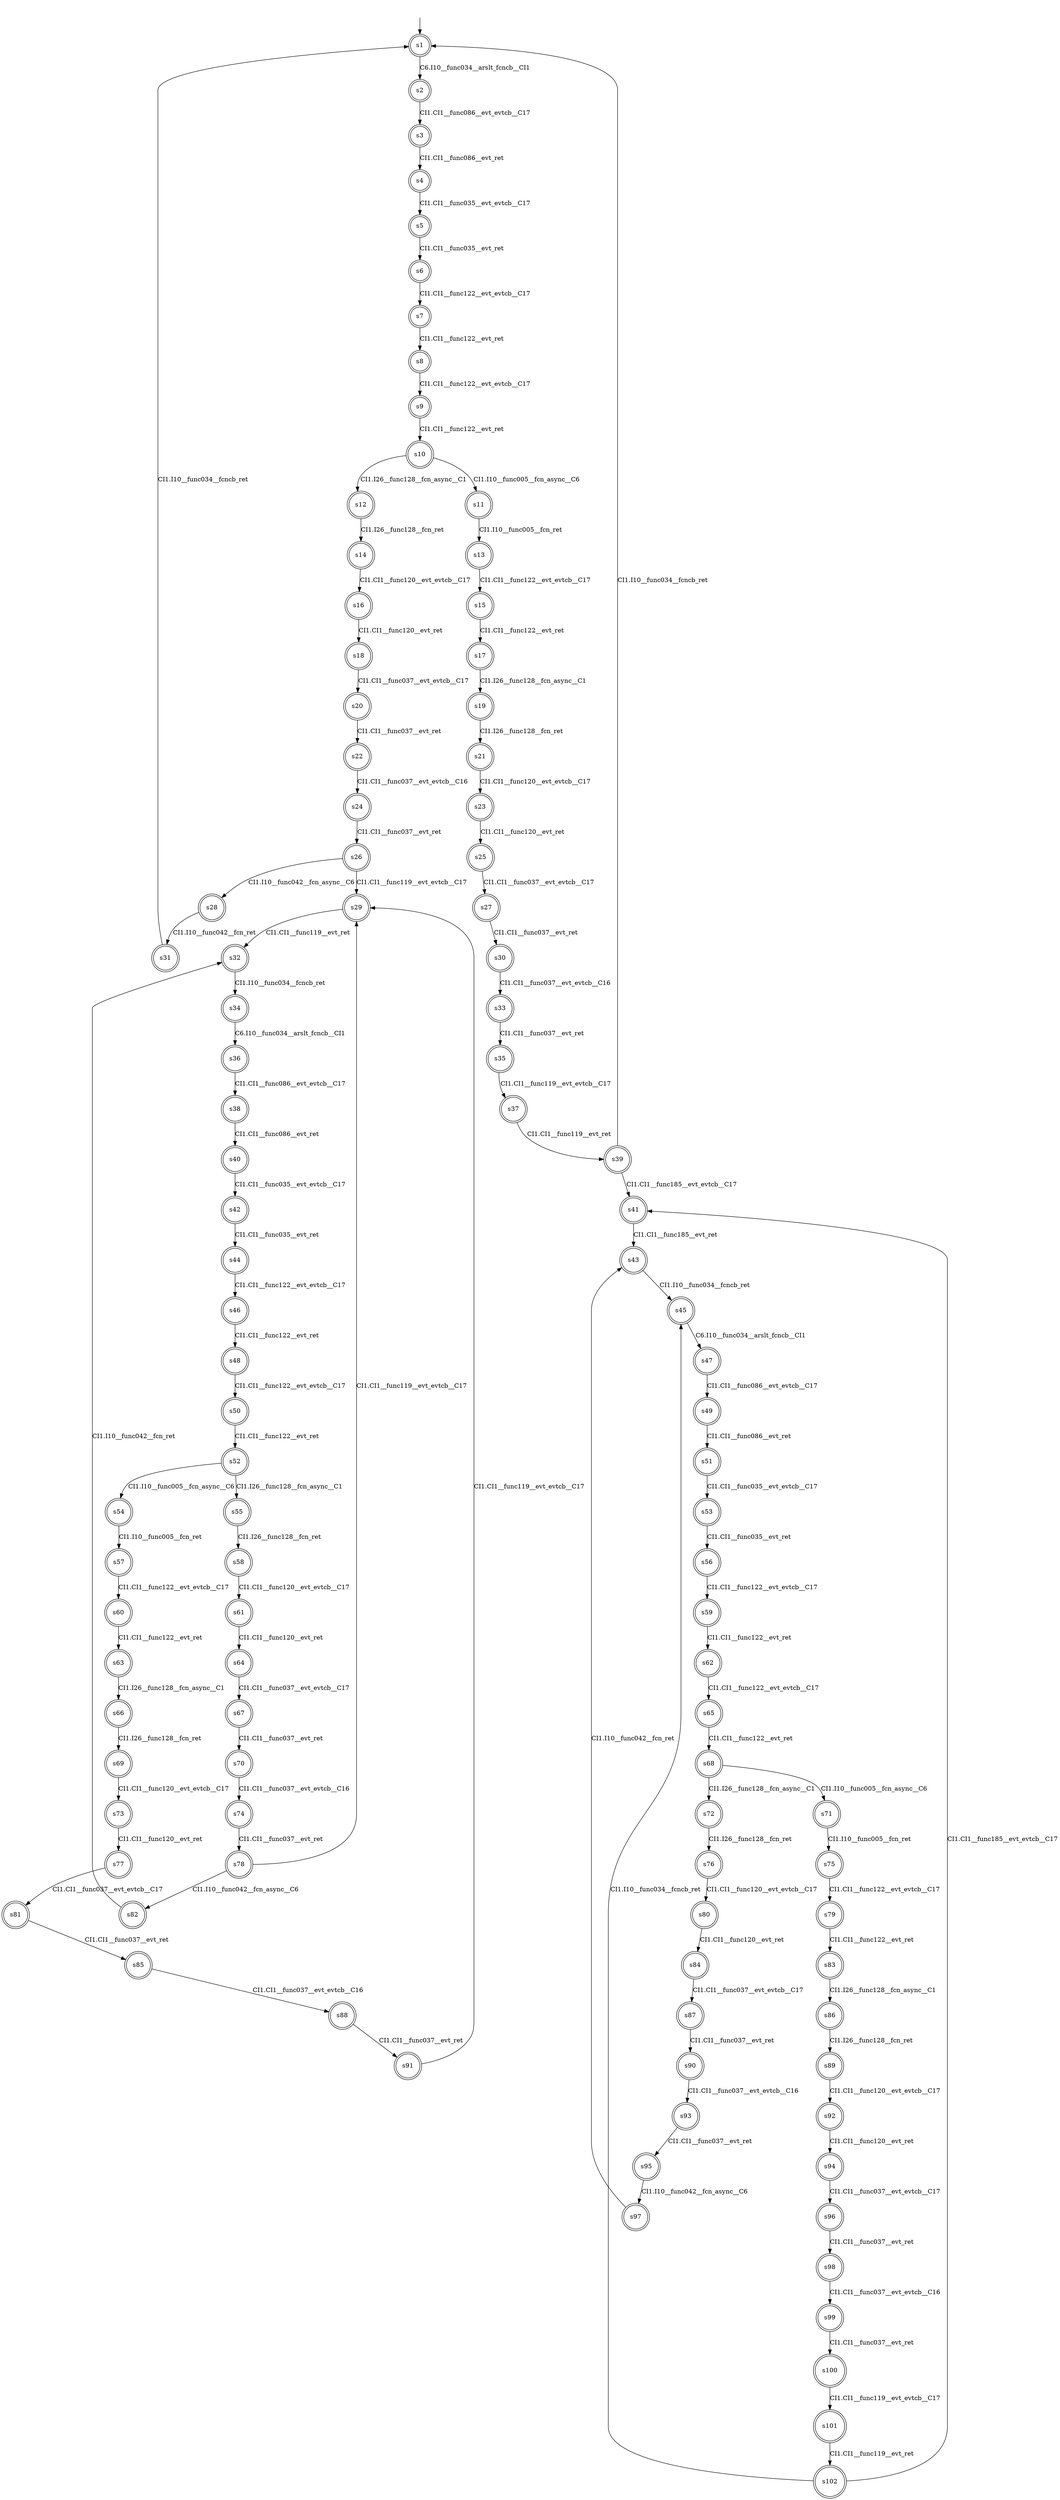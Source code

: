 digraph automaton {
	1 [label=<s1> shape="doublecircle"];
	2 [label=<s2> shape="doublecircle"];
	3 [label=<s3> shape="doublecircle"];
	4 [label=<s4> shape="doublecircle"];
	5 [label=<s5> shape="doublecircle"];
	6 [label=<s6> shape="doublecircle"];
	7 [label=<s7> shape="doublecircle"];
	8 [label=<s8> shape="doublecircle"];
	9 [label=<s9> shape="doublecircle"];
	10 [label=<s10> shape="doublecircle"];
	11 [label=<s11> shape="doublecircle"];
	12 [label=<s12> shape="doublecircle"];
	13 [label=<s13> shape="doublecircle"];
	14 [label=<s14> shape="doublecircle"];
	15 [label=<s15> shape="doublecircle"];
	16 [label=<s16> shape="doublecircle"];
	17 [label=<s17> shape="doublecircle"];
	18 [label=<s18> shape="doublecircle"];
	19 [label=<s19> shape="doublecircle"];
	20 [label=<s20> shape="doublecircle"];
	21 [label=<s21> shape="doublecircle"];
	22 [label=<s22> shape="doublecircle"];
	23 [label=<s23> shape="doublecircle"];
	24 [label=<s24> shape="doublecircle"];
	25 [label=<s25> shape="doublecircle"];
	26 [label=<s26> shape="doublecircle"];
	27 [label=<s27> shape="doublecircle"];
	28 [label=<s28> shape="doublecircle"];
	29 [label=<s29> shape="doublecircle"];
	30 [label=<s30> shape="doublecircle"];
	31 [label=<s31> shape="doublecircle"];
	32 [label=<s32> shape="doublecircle"];
	33 [label=<s33> shape="doublecircle"];
	34 [label=<s34> shape="doublecircle"];
	35 [label=<s35> shape="doublecircle"];
	36 [label=<s36> shape="doublecircle"];
	37 [label=<s37> shape="doublecircle"];
	38 [label=<s38> shape="doublecircle"];
	39 [label=<s39> shape="doublecircle"];
	40 [label=<s40> shape="doublecircle"];
	41 [label=<s41> shape="doublecircle"];
	42 [label=<s42> shape="doublecircle"];
	43 [label=<s43> shape="doublecircle"];
	44 [label=<s44> shape="doublecircle"];
	45 [label=<s45> shape="doublecircle"];
	46 [label=<s46> shape="doublecircle"];
	47 [label=<s47> shape="doublecircle"];
	48 [label=<s48> shape="doublecircle"];
	49 [label=<s49> shape="doublecircle"];
	50 [label=<s50> shape="doublecircle"];
	51 [label=<s51> shape="doublecircle"];
	52 [label=<s52> shape="doublecircle"];
	53 [label=<s53> shape="doublecircle"];
	54 [label=<s54> shape="doublecircle"];
	55 [label=<s55> shape="doublecircle"];
	56 [label=<s56> shape="doublecircle"];
	57 [label=<s57> shape="doublecircle"];
	58 [label=<s58> shape="doublecircle"];
	59 [label=<s59> shape="doublecircle"];
	60 [label=<s60> shape="doublecircle"];
	61 [label=<s61> shape="doublecircle"];
	62 [label=<s62> shape="doublecircle"];
	63 [label=<s63> shape="doublecircle"];
	64 [label=<s64> shape="doublecircle"];
	65 [label=<s65> shape="doublecircle"];
	66 [label=<s66> shape="doublecircle"];
	67 [label=<s67> shape="doublecircle"];
	68 [label=<s68> shape="doublecircle"];
	69 [label=<s69> shape="doublecircle"];
	70 [label=<s70> shape="doublecircle"];
	71 [label=<s71> shape="doublecircle"];
	72 [label=<s72> shape="doublecircle"];
	73 [label=<s73> shape="doublecircle"];
	74 [label=<s74> shape="doublecircle"];
	75 [label=<s75> shape="doublecircle"];
	76 [label=<s76> shape="doublecircle"];
	77 [label=<s77> shape="doublecircle"];
	78 [label=<s78> shape="doublecircle"];
	79 [label=<s79> shape="doublecircle"];
	80 [label=<s80> shape="doublecircle"];
	81 [label=<s81> shape="doublecircle"];
	82 [label=<s82> shape="doublecircle"];
	83 [label=<s83> shape="doublecircle"];
	84 [label=<s84> shape="doublecircle"];
	85 [label=<s85> shape="doublecircle"];
	86 [label=<s86> shape="doublecircle"];
	87 [label=<s87> shape="doublecircle"];
	88 [label=<s88> shape="doublecircle"];
	89 [label=<s89> shape="doublecircle"];
	90 [label=<s90> shape="doublecircle"];
	91 [label=<s91> shape="doublecircle"];
	92 [label=<s92> shape="doublecircle"];
	93 [label=<s93> shape="doublecircle"];
	94 [label=<s94> shape="doublecircle"];
	95 [label=<s95> shape="doublecircle"];
	96 [label=<s96> shape="doublecircle"];
	97 [label=<s97> shape="doublecircle"];
	98 [label=<s98> shape="doublecircle"];
	99 [label=<s99> shape="doublecircle"];
	100 [label=<s100> shape="doublecircle"];
	101 [label=<s101> shape="doublecircle"];
	102 [label=<s102> shape="doublecircle"];
	__init1 [label=<> shape="none"];
	__init1 -> 1;
	1 -> 2 [label=<C6.I10__func034__arslt_fcncb__CI1> id="1-0-2"];
	2 -> 3 [label=<CI1.CI1__func086__evt_evtcb__C17> id="2-0-3"];
	3 -> 4 [label=<CI1.CI1__func086__evt_ret> id="3-0-4"];
	4 -> 5 [label=<CI1.CI1__func035__evt_evtcb__C17> id="4-0-5"];
	5 -> 6 [label=<CI1.CI1__func035__evt_ret> id="5-0-6"];
	6 -> 7 [label=<CI1.CI1__func122__evt_evtcb__C17> id="6-0-7"];
	7 -> 8 [label=<CI1.CI1__func122__evt_ret> id="7-0-8"];
	8 -> 9 [label=<CI1.CI1__func122__evt_evtcb__C17> id="8-0-9"];
	9 -> 10 [label=<CI1.CI1__func122__evt_ret> id="9-0-10"];
	10 -> 11 [label=<CI1.I10__func005__fcn_async__C6> id="10-0-11"];
	10 -> 12 [label=<CI1.I26__func128__fcn_async__C1> id="10-1-12"];
	11 -> 13 [label=<CI1.I10__func005__fcn_ret> id="11-0-13"];
	12 -> 14 [label=<CI1.I26__func128__fcn_ret> id="12-0-14"];
	13 -> 15 [label=<CI1.CI1__func122__evt_evtcb__C17> id="13-0-15"];
	14 -> 16 [label=<CI1.CI1__func120__evt_evtcb__C17> id="14-0-16"];
	15 -> 17 [label=<CI1.CI1__func122__evt_ret> id="15-0-17"];
	16 -> 18 [label=<CI1.CI1__func120__evt_ret> id="16-0-18"];
	17 -> 19 [label=<CI1.I26__func128__fcn_async__C1> id="17-0-19"];
	18 -> 20 [label=<CI1.CI1__func037__evt_evtcb__C17> id="18-0-20"];
	19 -> 21 [label=<CI1.I26__func128__fcn_ret> id="19-0-21"];
	20 -> 22 [label=<CI1.CI1__func037__evt_ret> id="20-0-22"];
	21 -> 23 [label=<CI1.CI1__func120__evt_evtcb__C17> id="21-0-23"];
	22 -> 24 [label=<CI1.CI1__func037__evt_evtcb__C16> id="22-0-24"];
	23 -> 25 [label=<CI1.CI1__func120__evt_ret> id="23-0-25"];
	24 -> 26 [label=<CI1.CI1__func037__evt_ret> id="24-0-26"];
	25 -> 27 [label=<CI1.CI1__func037__evt_evtcb__C17> id="25-0-27"];
	26 -> 28 [label=<CI1.I10__func042__fcn_async__C6> id="26-0-28"];
	26 -> 29 [label=<CI1.CI1__func119__evt_evtcb__C17> id="26-1-29"];
	27 -> 30 [label=<CI1.CI1__func037__evt_ret> id="27-0-30"];
	28 -> 31 [label=<CI1.I10__func042__fcn_ret> id="28-0-31"];
	29 -> 32 [label=<CI1.CI1__func119__evt_ret> id="29-0-32"];
	30 -> 33 [label=<CI1.CI1__func037__evt_evtcb__C16> id="30-0-33"];
	31 -> 1 [label=<CI1.I10__func034__fcncb_ret> id="31-0-1"];
	32 -> 34 [label=<CI1.I10__func034__fcncb_ret> id="32-0-34"];
	33 -> 35 [label=<CI1.CI1__func037__evt_ret> id="33-0-35"];
	34 -> 36 [label=<C6.I10__func034__arslt_fcncb__CI1> id="34-0-36"];
	35 -> 37 [label=<CI1.CI1__func119__evt_evtcb__C17> id="35-0-37"];
	36 -> 38 [label=<CI1.CI1__func086__evt_evtcb__C17> id="36-0-38"];
	37 -> 39 [label=<CI1.CI1__func119__evt_ret> id="37-0-39"];
	38 -> 40 [label=<CI1.CI1__func086__evt_ret> id="38-0-40"];
	39 -> 1 [label=<CI1.I10__func034__fcncb_ret> id="39-0-1"];
	39 -> 41 [label=<CI1.CI1__func185__evt_evtcb__C17> id="39-1-41"];
	40 -> 42 [label=<CI1.CI1__func035__evt_evtcb__C17> id="40-0-42"];
	41 -> 43 [label=<CI1.CI1__func185__evt_ret> id="41-0-43"];
	42 -> 44 [label=<CI1.CI1__func035__evt_ret> id="42-0-44"];
	43 -> 45 [label=<CI1.I10__func034__fcncb_ret> id="43-0-45"];
	44 -> 46 [label=<CI1.CI1__func122__evt_evtcb__C17> id="44-0-46"];
	45 -> 47 [label=<C6.I10__func034__arslt_fcncb__CI1> id="45-0-47"];
	46 -> 48 [label=<CI1.CI1__func122__evt_ret> id="46-0-48"];
	47 -> 49 [label=<CI1.CI1__func086__evt_evtcb__C17> id="47-0-49"];
	48 -> 50 [label=<CI1.CI1__func122__evt_evtcb__C17> id="48-0-50"];
	49 -> 51 [label=<CI1.CI1__func086__evt_ret> id="49-0-51"];
	50 -> 52 [label=<CI1.CI1__func122__evt_ret> id="50-0-52"];
	51 -> 53 [label=<CI1.CI1__func035__evt_evtcb__C17> id="51-0-53"];
	52 -> 54 [label=<CI1.I10__func005__fcn_async__C6> id="52-0-54"];
	52 -> 55 [label=<CI1.I26__func128__fcn_async__C1> id="52-1-55"];
	53 -> 56 [label=<CI1.CI1__func035__evt_ret> id="53-0-56"];
	54 -> 57 [label=<CI1.I10__func005__fcn_ret> id="54-0-57"];
	55 -> 58 [label=<CI1.I26__func128__fcn_ret> id="55-0-58"];
	56 -> 59 [label=<CI1.CI1__func122__evt_evtcb__C17> id="56-0-59"];
	57 -> 60 [label=<CI1.CI1__func122__evt_evtcb__C17> id="57-0-60"];
	58 -> 61 [label=<CI1.CI1__func120__evt_evtcb__C17> id="58-0-61"];
	59 -> 62 [label=<CI1.CI1__func122__evt_ret> id="59-0-62"];
	60 -> 63 [label=<CI1.CI1__func122__evt_ret> id="60-0-63"];
	61 -> 64 [label=<CI1.CI1__func120__evt_ret> id="61-0-64"];
	62 -> 65 [label=<CI1.CI1__func122__evt_evtcb__C17> id="62-0-65"];
	63 -> 66 [label=<CI1.I26__func128__fcn_async__C1> id="63-0-66"];
	64 -> 67 [label=<CI1.CI1__func037__evt_evtcb__C17> id="64-0-67"];
	65 -> 68 [label=<CI1.CI1__func122__evt_ret> id="65-0-68"];
	66 -> 69 [label=<CI1.I26__func128__fcn_ret> id="66-0-69"];
	67 -> 70 [label=<CI1.CI1__func037__evt_ret> id="67-0-70"];
	68 -> 71 [label=<CI1.I10__func005__fcn_async__C6> id="68-0-71"];
	68 -> 72 [label=<CI1.I26__func128__fcn_async__C1> id="68-1-72"];
	69 -> 73 [label=<CI1.CI1__func120__evt_evtcb__C17> id="69-0-73"];
	70 -> 74 [label=<CI1.CI1__func037__evt_evtcb__C16> id="70-0-74"];
	71 -> 75 [label=<CI1.I10__func005__fcn_ret> id="71-0-75"];
	72 -> 76 [label=<CI1.I26__func128__fcn_ret> id="72-0-76"];
	73 -> 77 [label=<CI1.CI1__func120__evt_ret> id="73-0-77"];
	74 -> 78 [label=<CI1.CI1__func037__evt_ret> id="74-0-78"];
	75 -> 79 [label=<CI1.CI1__func122__evt_evtcb__C17> id="75-0-79"];
	76 -> 80 [label=<CI1.CI1__func120__evt_evtcb__C17> id="76-0-80"];
	77 -> 81 [label=<CI1.CI1__func037__evt_evtcb__C17> id="77-0-81"];
	78 -> 82 [label=<CI1.I10__func042__fcn_async__C6> id="78-0-82"];
	78 -> 29 [label=<CI1.CI1__func119__evt_evtcb__C17> id="78-1-29"];
	79 -> 83 [label=<CI1.CI1__func122__evt_ret> id="79-0-83"];
	80 -> 84 [label=<CI1.CI1__func120__evt_ret> id="80-0-84"];
	81 -> 85 [label=<CI1.CI1__func037__evt_ret> id="81-0-85"];
	82 -> 32 [label=<CI1.I10__func042__fcn_ret> id="82-0-32"];
	83 -> 86 [label=<CI1.I26__func128__fcn_async__C1> id="83-0-86"];
	84 -> 87 [label=<CI1.CI1__func037__evt_evtcb__C17> id="84-0-87"];
	85 -> 88 [label=<CI1.CI1__func037__evt_evtcb__C16> id="85-0-88"];
	86 -> 89 [label=<CI1.I26__func128__fcn_ret> id="86-0-89"];
	87 -> 90 [label=<CI1.CI1__func037__evt_ret> id="87-0-90"];
	88 -> 91 [label=<CI1.CI1__func037__evt_ret> id="88-0-91"];
	89 -> 92 [label=<CI1.CI1__func120__evt_evtcb__C17> id="89-0-92"];
	90 -> 93 [label=<CI1.CI1__func037__evt_evtcb__C16> id="90-0-93"];
	91 -> 29 [label=<CI1.CI1__func119__evt_evtcb__C17> id="91-0-29"];
	92 -> 94 [label=<CI1.CI1__func120__evt_ret> id="92-0-94"];
	93 -> 95 [label=<CI1.CI1__func037__evt_ret> id="93-0-95"];
	94 -> 96 [label=<CI1.CI1__func037__evt_evtcb__C17> id="94-0-96"];
	95 -> 97 [label=<CI1.I10__func042__fcn_async__C6> id="95-0-97"];
	96 -> 98 [label=<CI1.CI1__func037__evt_ret> id="96-0-98"];
	97 -> 43 [label=<CI1.I10__func042__fcn_ret> id="97-0-43"];
	98 -> 99 [label=<CI1.CI1__func037__evt_evtcb__C16> id="98-0-99"];
	99 -> 100 [label=<CI1.CI1__func037__evt_ret> id="99-0-100"];
	100 -> 101 [label=<CI1.CI1__func119__evt_evtcb__C17> id="100-0-101"];
	101 -> 102 [label=<CI1.CI1__func119__evt_ret> id="101-0-102"];
	102 -> 45 [label=<CI1.I10__func034__fcncb_ret> id="102-0-45"];
	102 -> 41 [label=<CI1.CI1__func185__evt_evtcb__C17> id="102-1-41"];
}
